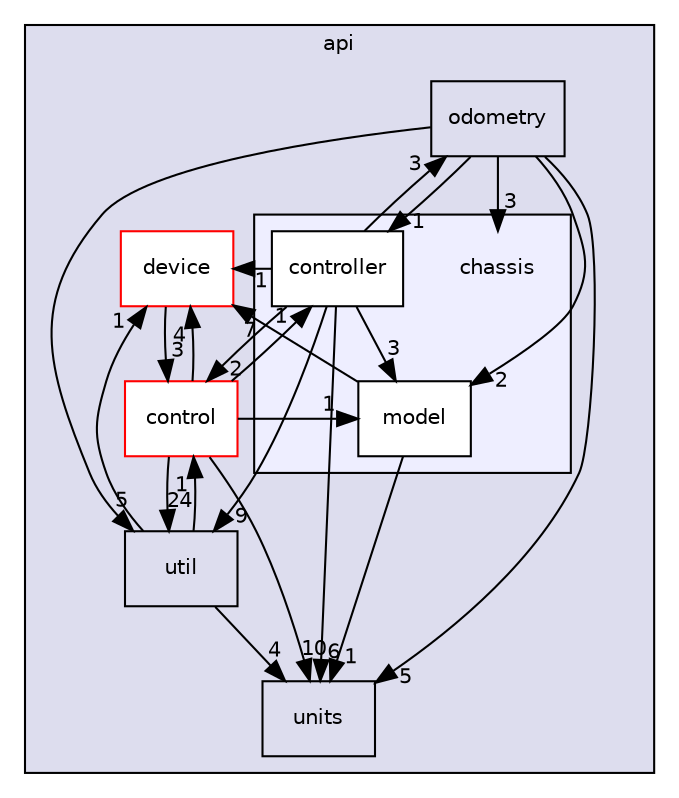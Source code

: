 digraph "include/okapi/api/chassis" {
  compound=true
  node [ fontsize="10", fontname="Helvetica"];
  edge [ labelfontsize="10", labelfontname="Helvetica"];
  subgraph clusterdir_63ebd08b8cf71fd366bf0de4231ab7e6 {
    graph [ bgcolor="#ddddee", pencolor="black", label="api" fontname="Helvetica", fontsize="10", URL="dir_63ebd08b8cf71fd366bf0de4231ab7e6.html"]
  dir_168cb15b1518231d3e9529c538899201 [shape=box label="device" fillcolor="white" style="filled" color="red" URL="dir_168cb15b1518231d3e9529c538899201.html"];
  dir_e84fea72a7bc70ffe5d343194ba5b48e [shape=box label="units" URL="dir_e84fea72a7bc70ffe5d343194ba5b48e.html"];
  dir_ee8fabeddabdeff2f9d7f82f9bc73f75 [shape=box label="control" fillcolor="white" style="filled" color="red" URL="dir_ee8fabeddabdeff2f9d7f82f9bc73f75.html"];
  dir_01997f625f96480294339ddf79b14f04 [shape=box label="util" URL="dir_01997f625f96480294339ddf79b14f04.html"];
  dir_cb47ab2f44796af7bf3074b9be60239d [shape=box label="odometry" URL="dir_cb47ab2f44796af7bf3074b9be60239d.html"];
  subgraph clusterdir_4202d117f5e57a9e678d731f6dbe9d69 {
    graph [ bgcolor="#eeeeff", pencolor="black", label="" URL="dir_4202d117f5e57a9e678d731f6dbe9d69.html"];
    dir_4202d117f5e57a9e678d731f6dbe9d69 [shape=plaintext label="chassis"];
  dir_bebd5f8506b7b1f14435fa808694a17e [shape=box label="controller" fillcolor="white" style="filled" URL="dir_bebd5f8506b7b1f14435fa808694a17e.html"];
  dir_74f8e2f2711d1b4942288037bd723b6f [shape=box label="model" fillcolor="white" style="filled" URL="dir_74f8e2f2711d1b4942288037bd723b6f.html"];
  }
  }
  dir_cb47ab2f44796af7bf3074b9be60239d->dir_01997f625f96480294339ddf79b14f04 [headlabel="5", labeldistance=1.5 headhref="dir_000024_000026.html"];
  dir_cb47ab2f44796af7bf3074b9be60239d->dir_4202d117f5e57a9e678d731f6dbe9d69 [headlabel="3", labeldistance=1.5 headhref="dir_000024_000012.html"];
  dir_cb47ab2f44796af7bf3074b9be60239d->dir_74f8e2f2711d1b4942288037bd723b6f [headlabel="2", labeldistance=1.5 headhref="dir_000024_000014.html"];
  dir_cb47ab2f44796af7bf3074b9be60239d->dir_bebd5f8506b7b1f14435fa808694a17e [headlabel="1", labeldistance=1.5 headhref="dir_000024_000013.html"];
  dir_cb47ab2f44796af7bf3074b9be60239d->dir_e84fea72a7bc70ffe5d343194ba5b48e [headlabel="5", labeldistance=1.5 headhref="dir_000024_000025.html"];
  dir_bebd5f8506b7b1f14435fa808694a17e->dir_01997f625f96480294339ddf79b14f04 [headlabel="9", labeldistance=1.5 headhref="dir_000013_000026.html"];
  dir_bebd5f8506b7b1f14435fa808694a17e->dir_168cb15b1518231d3e9529c538899201 [headlabel="1", labeldistance=1.5 headhref="dir_000013_000019.html"];
  dir_bebd5f8506b7b1f14435fa808694a17e->dir_74f8e2f2711d1b4942288037bd723b6f [headlabel="3", labeldistance=1.5 headhref="dir_000013_000014.html"];
  dir_bebd5f8506b7b1f14435fa808694a17e->dir_cb47ab2f44796af7bf3074b9be60239d [headlabel="3", labeldistance=1.5 headhref="dir_000013_000024.html"];
  dir_bebd5f8506b7b1f14435fa808694a17e->dir_e84fea72a7bc70ffe5d343194ba5b48e [headlabel="6", labeldistance=1.5 headhref="dir_000013_000025.html"];
  dir_bebd5f8506b7b1f14435fa808694a17e->dir_ee8fabeddabdeff2f9d7f82f9bc73f75 [headlabel="2", labeldistance=1.5 headhref="dir_000013_000015.html"];
  dir_ee8fabeddabdeff2f9d7f82f9bc73f75->dir_01997f625f96480294339ddf79b14f04 [headlabel="24", labeldistance=1.5 headhref="dir_000015_000026.html"];
  dir_ee8fabeddabdeff2f9d7f82f9bc73f75->dir_168cb15b1518231d3e9529c538899201 [headlabel="4", labeldistance=1.5 headhref="dir_000015_000019.html"];
  dir_ee8fabeddabdeff2f9d7f82f9bc73f75->dir_74f8e2f2711d1b4942288037bd723b6f [headlabel="1", labeldistance=1.5 headhref="dir_000015_000014.html"];
  dir_ee8fabeddabdeff2f9d7f82f9bc73f75->dir_bebd5f8506b7b1f14435fa808694a17e [headlabel="1", labeldistance=1.5 headhref="dir_000015_000013.html"];
  dir_ee8fabeddabdeff2f9d7f82f9bc73f75->dir_e84fea72a7bc70ffe5d343194ba5b48e [headlabel="10", labeldistance=1.5 headhref="dir_000015_000025.html"];
  dir_01997f625f96480294339ddf79b14f04->dir_168cb15b1518231d3e9529c538899201 [headlabel="1", labeldistance=1.5 headhref="dir_000026_000019.html"];
  dir_01997f625f96480294339ddf79b14f04->dir_e84fea72a7bc70ffe5d343194ba5b48e [headlabel="4", labeldistance=1.5 headhref="dir_000026_000025.html"];
  dir_01997f625f96480294339ddf79b14f04->dir_ee8fabeddabdeff2f9d7f82f9bc73f75 [headlabel="1", labeldistance=1.5 headhref="dir_000026_000015.html"];
  dir_74f8e2f2711d1b4942288037bd723b6f->dir_168cb15b1518231d3e9529c538899201 [headlabel="7", labeldistance=1.5 headhref="dir_000014_000019.html"];
  dir_74f8e2f2711d1b4942288037bd723b6f->dir_e84fea72a7bc70ffe5d343194ba5b48e [headlabel="1", labeldistance=1.5 headhref="dir_000014_000025.html"];
  dir_168cb15b1518231d3e9529c538899201->dir_ee8fabeddabdeff2f9d7f82f9bc73f75 [headlabel="3", labeldistance=1.5 headhref="dir_000019_000015.html"];
}
